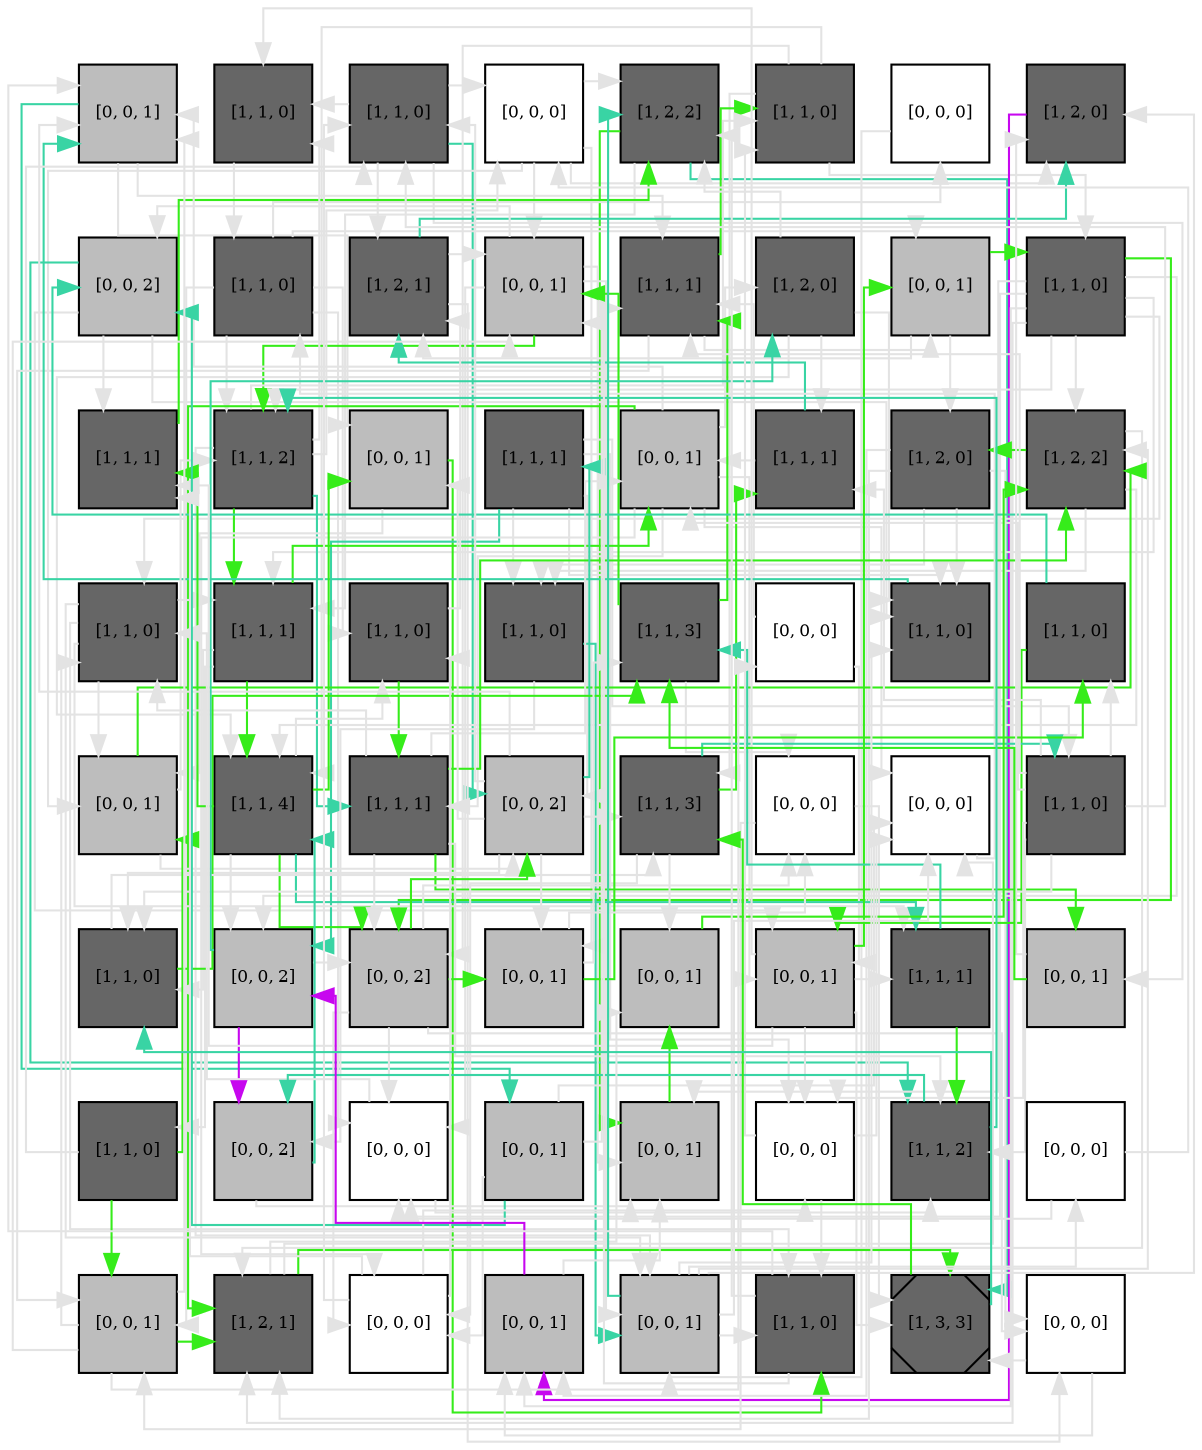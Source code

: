digraph layout  {
rankdir=TB;
splines=ortho;
node [fixedsize=false, style=filled, width="0.6"];
edge [constraint=false];
0 [fillcolor="#bdbdbd", fontsize=8, label="[0, 0, 1]", shape=square, tooltip="name: None,\nin_degree: 5,\nout_degree: 3"];
1 [fillcolor="#666666", fontsize=8, label="[1, 1, 0]", shape=square, tooltip="name:  Acetyl_CoA_acetyltransferase_gene ,\nin_degree: 3,\nout_degree: 1"];
2 [fillcolor="#666666", fontsize=8, label="[1, 1, 0]", shape=square, tooltip="name:  Statins ,\nin_degree: 4,\nout_degree: 5"];
3 [fillcolor="#FFFFFF", fontsize=8, label="[0, 0, 0]", shape=square, tooltip="name: None,\nin_degree: 3,\nout_degree: 5"];
4 [fillcolor="#666666", fontsize=8, label="[1, 2, 2]", shape=square, tooltip="name:  Geranyl_pyrophosphate ,\nin_degree: 5,\nout_degree: 3"];
5 [fillcolor="#666666", fontsize=8, label="[1, 1, 0]", shape=square, tooltip="name:  Septdehydrocholesterol ,\nin_degree: 3,\nout_degree: 4"];
6 [fillcolor="#FFFFFF", fontsize=8, label="[0, 0, 0]", shape=square, tooltip="name: None,\nin_degree: 1,\nout_degree: 1"];
7 [fillcolor="#666666", fontsize=8, label="[1, 2, 0]", shape=square, tooltip="name:  Mevalonic_Acid ,\nin_degree: 4,\nout_degree: 1"];
8 [fillcolor="#bdbdbd", fontsize=8, label="[0, 0, 2]", shape=square, tooltip="name: None,\nin_degree: 3,\nout_degree: 4"];
9 [fillcolor="#666666", fontsize=8, label="[1, 1, 0]", shape=square, tooltip="name:  Acetyl_CoA_acetyltransferase_RNA ,\nin_degree: 2,\nout_degree: 6"];
10 [fillcolor="#666666", fontsize=8, label="[1, 2, 1]", shape=square, tooltip="name:  HMG_CoA_Reductase ,\nin_degree: 4,\nout_degree: 3"];
11 [fillcolor="#bdbdbd", fontsize=8, label="[0, 0, 1]", shape=square, tooltip="name: None,\nin_degree: 5,\nout_degree: 5"];
12 [fillcolor="#666666", fontsize=8, label="[1, 1, 1]", shape=square, tooltip="name:  Cyp51_RNA ,\nin_degree: 5,\nout_degree: 3"];
13 [fillcolor="#666666", fontsize=8, label="[1, 2, 0]", shape=square, tooltip="name:  SREBP_SCAP ,\nin_degree: 2,\nout_degree: 4"];
14 [fillcolor="#bdbdbd", fontsize=8, label="[0, 0, 1]", shape=square, tooltip="name: None,\nin_degree: 3,\nout_degree: 3"];
15 [fillcolor="#666666", fontsize=8, label="[1, 1, 0]", shape=square, tooltip="name:  FPP_Synthase_gene ,\nin_degree: 2,\nout_degree: 10"];
16 [fillcolor="#666666", fontsize=8, label="[1, 1, 1]", shape=square, tooltip="name:  HMG_CoA_Reductase_gene ,\nin_degree: 4,\nout_degree: 1"];
17 [fillcolor="#666666", fontsize=8, label="[1, 1, 2]", shape=square, tooltip="name:  Desmosterol ,\nin_degree: 5,\nout_degree: 6"];
18 [fillcolor="#bdbdbd", fontsize=8, label="[0, 0, 1]", shape=square, tooltip="name: None,\nin_degree: 3,\nout_degree: 2"];
19 [fillcolor="#666666", fontsize=8, label="[1, 1, 1]", shape=square, tooltip="name:  FPP_Synthase_RNA ,\nin_degree: 1,\nout_degree: 6"];
20 [fillcolor="#bdbdbd", fontsize=8, label="[0, 0, 1]", shape=square, tooltip="name: None,\nin_degree: 4,\nout_degree: 7"];
21 [fillcolor="#666666", fontsize=8, label="[1, 1, 1]", shape=square, tooltip="name:  Insig_SREBP_SCAP ,\nin_degree: 3,\nout_degree: 2"];
22 [fillcolor="#666666", fontsize=8, label="[1, 2, 0]", shape=square, tooltip="name:  Acetoacetyl_CoA ,\nin_degree: 2,\nout_degree: 5"];
23 [fillcolor="#666666", fontsize=8, label="[1, 2, 2]", shape=square, tooltip="name:  Farnesyl_pyrophosphate ,\nin_degree: 5,\nout_degree: 4"];
24 [fillcolor="#666666", fontsize=8, label="[1, 1, 0]", shape=square, tooltip="name:  Cyp51 ,\nin_degree: 4,\nout_degree: 5"];
25 [fillcolor="#666666", fontsize=8, label="[1, 1, 1]", shape=square, tooltip="name:  Isopentenyl_pyrophosphate ,\nin_degree: 4,\nout_degree: 4"];
26 [fillcolor="#666666", fontsize=8, label="[1, 1, 0]", shape=square, tooltip="name:  Acetyl_CoA_acetyltransferase ,\nin_degree: 3,\nout_degree: 2"];
27 [fillcolor="#666666", fontsize=8, label="[1, 1, 0]", shape=square, tooltip="name:  Squaline ,\nin_degree: 3,\nout_degree: 2"];
28 [fillcolor="#666666", fontsize=8, label="[1, 1, 3]", shape=square, tooltip="name:  HMG_CoA_Synthase ,\nin_degree: 4,\nout_degree: 3"];
29 [fillcolor="#FFFFFF", fontsize=8, label="[0, 0, 0]", shape=square, tooltip="name: None,\nin_degree: 1,\nout_degree: 2"];
30 [fillcolor="#666666", fontsize=8, label="[1, 1, 0]", shape=square, tooltip="name:  HMG_CoA_Synthase_gene ,\nin_degree: 5,\nout_degree: 1"];
31 [fillcolor="#666666", fontsize=8, label="[1, 1, 0]", shape=square, tooltip="name:  mSREBP ,\nin_degree: 2,\nout_degree: 2"];
32 [fillcolor="#bdbdbd", fontsize=8, label="[0, 0, 1]", shape=square, tooltip="name: None,\nin_degree: 4,\nout_degree: 3"];
33 [fillcolor="#666666", fontsize=8, label="[1, 1, 4]", shape=square, tooltip="name:  pSREBP ,\nin_degree: 5,\nout_degree: 6"];
34 [fillcolor="#666666", fontsize=8, label="[1, 1, 1]", shape=square, tooltip="name:  Cyp51_gene ,\nin_degree: 3,\nout_degree: 6"];
35 [fillcolor="#bdbdbd", fontsize=8, label="[0, 0, 2]", shape=square, tooltip="name: None,\nin_degree: 4,\nout_degree: 7"];
36 [fillcolor="#666666", fontsize=8, label="[1, 1, 3]", shape=square, tooltip="name:  FPP_Synthase ,\nin_degree: 4,\nout_degree: 4"];
37 [fillcolor="#FFFFFF", fontsize=8, label="[0, 0, 0]", shape=square, tooltip="name: None,\nin_degree: 3,\nout_degree: 2"];
38 [fillcolor="#FFFFFF", fontsize=8, label="[0, 0, 0]", shape=square, tooltip="name: None,\nin_degree: 5,\nout_degree: 1"];
39 [fillcolor="#666666", fontsize=8, label="[1, 1, 0]", shape=square, tooltip="name:  HMG_CoA_Reductase_RNA ,\nin_degree: 2,\nout_degree: 8"];
40 [fillcolor="#666666", fontsize=8, label="[1, 1, 0]", shape=square, tooltip="name:  Lanosterol ,\nin_degree: 4,\nout_degree: 2"];
41 [fillcolor="#bdbdbd", fontsize=8, label="[0, 0, 2]", shape=square, tooltip="name: None,\nin_degree: 4,\nout_degree: 3"];
42 [fillcolor="#bdbdbd", fontsize=8, label="[0, 0, 2]", shape=square, tooltip="name: None,\nin_degree: 5,\nout_degree: 6"];
43 [fillcolor="#bdbdbd", fontsize=8, label="[0, 0, 1]", shape=square, tooltip="name: None,\nin_degree: 3,\nout_degree: 3"];
44 [fillcolor="#bdbdbd", fontsize=8, label="[0, 0, 1]", shape=square, tooltip="name: None,\nin_degree: 3,\nout_degree: 1"];
45 [fillcolor="#bdbdbd", fontsize=8, label="[0, 0, 1]", shape=square, tooltip="name: None,\nin_degree: 4,\nout_degree: 6"];
46 [fillcolor="#666666", fontsize=8, label="[1, 1, 1]", shape=square, tooltip="name:  Mevalonyl_pyrophosphate ,\nin_degree: 3,\nout_degree: 2"];
47 [fillcolor="#bdbdbd", fontsize=8, label="[0, 0, 1]", shape=square, tooltip="name: None,\nin_degree: 2,\nout_degree: 2"];
48 [fillcolor="#666666", fontsize=8, label="[1, 1, 0]", shape=square, tooltip="name:  Acetyl_CoA ,\nin_degree: 1,\nout_degree: 3"];
49 [fillcolor="#bdbdbd", fontsize=8, label="[0, 0, 2]", shape=square, tooltip="name: None,\nin_degree: 3,\nout_degree: 2"];
50 [fillcolor="#FFFFFF", fontsize=8, label="[0, 0, 0]", shape=square, tooltip="name: None,\nin_degree: 5,\nout_degree: 2"];
51 [fillcolor="#bdbdbd", fontsize=8, label="[0, 0, 1]", shape=square, tooltip="name: None,\nin_degree: 1,\nout_degree: 4"];
52 [fillcolor="#bdbdbd", fontsize=8, label="[0, 0, 1]", shape=square, tooltip="name: None,\nin_degree: 5,\nout_degree: 1"];
53 [fillcolor="#FFFFFF", fontsize=8, label="[0, 0, 0]", shape=square, tooltip="name: None,\nin_degree: 4,\nout_degree: 3"];
54 [fillcolor="#666666", fontsize=8, label="[1, 1, 2]", shape=square, tooltip="name:  HMG_CoA_Synthase_RNA ,\nin_degree: 5,\nout_degree: 2"];
55 [fillcolor="#FFFFFF", fontsize=8, label="[0, 0, 0]", shape=square, tooltip="name: None,\nin_degree: 1,\nout_degree: 2"];
56 [fillcolor="#bdbdbd", fontsize=8, label="[0, 0, 1]", shape=square, tooltip="name: None,\nin_degree: 4,\nout_degree: 5"];
57 [fillcolor="#666666", fontsize=8, label="[1, 2, 1]", shape=square, tooltip="name:  Cholesterol ,\nin_degree: 5,\nout_degree: 3"];
58 [fillcolor="#FFFFFF", fontsize=8, label="[0, 0, 0]", shape=square, tooltip="name: None,\nin_degree: 4,\nout_degree: 4"];
59 [fillcolor="#bdbdbd", fontsize=8, label="[0, 0, 1]", shape=square, tooltip="name: None,\nin_degree: 4,\nout_degree: 2"];
60 [fillcolor="#bdbdbd", fontsize=8, label="[0, 0, 1]", shape=square, tooltip="name: None,\nin_degree: 5,\nout_degree: 7"];
61 [fillcolor="#666666", fontsize=8, label="[1, 1, 0]", shape=square, tooltip="name:  Dimethyl_allyl_pyrophosphate ,\nin_degree: 4,\nout_degree: 3"];
62 [fillcolor="#666666", fontsize=8, label="[1, 3, 3]", shape=Msquare, tooltip="name:  HMG_CoA ,\nin_degree: 5,\nout_degree: 2"];
63 [fillcolor="#FFFFFF", fontsize=8, label="[0, 0, 0]", shape=square, tooltip="name: None,\nin_degree: 3,\nout_degree: 2"];
0 -> 12  [color=grey89, style="penwidth(0.1)", tooltip=" ", weight=1];
0 -> 51  [color="#39D4A4", style="penwidth(0.1)", tooltip="30( HMG_CoA_Synthase_gene ) to 54( HMG_CoA_Synthase_RNA )", weight=1];
0 -> 18  [color=grey89, style="penwidth(0.1)", tooltip=" ", weight=1];
1 -> 9  [color=grey89, style="penwidth(0.1)", tooltip=" ", weight=1];
2 -> 1  [color=grey89, style="penwidth(0.1)", tooltip=" ", weight=1];
2 -> 3  [color=grey89, style="penwidth(0.1)", tooltip=" ", weight=1];
2 -> 10  [color=grey89, style="penwidth(0.1)", tooltip=" ", weight=1];
2 -> 47  [color=grey89, style="penwidth(0.1)", tooltip=" ", weight=1];
2 -> 35  [color="#39D4A4", style="penwidth(0.1)", tooltip="2( Statins ) to 13( SREBP_SCAP )", weight=1];
3 -> 4  [color=grey89, style="penwidth(0.1)", tooltip=" ", weight=1];
3 -> 11  [color=grey89, style="penwidth(0.1)", tooltip=" ", weight=1];
3 -> 32  [color=grey89, style="penwidth(0.1)", tooltip=" ", weight=1];
3 -> 43  [color=grey89, style="penwidth(0.1)", tooltip=" ", weight=1];
3 -> 7  [color=grey89, style="penwidth(0.1)", tooltip=" ", weight=1];
4 -> 62  [color="#39D4A4", style="penwidth(0.1)", tooltip="16( HMG_CoA_Reductase_gene ) to 39( HMG_CoA_Reductase_RNA )", weight=1];
4 -> 52  [color="#36EC1A", style="penwidth(0.1)", tooltip="4( Geranyl_pyrophosphate ) to 23( Farnesyl_pyrophosphate )", weight=1];
4 -> 25  [color=grey89, style="penwidth(0.1)", tooltip=" ", weight=1];
5 -> 15  [color=grey89, style="penwidth(0.1)", tooltip=" ", weight=1];
5 -> 42  [color=grey89, style="penwidth(0.1)", tooltip=" ", weight=1];
5 -> 36  [color=grey89, style="penwidth(0.1)", tooltip=" ", weight=1];
5 -> 33  [color=grey89, style="penwidth(0.1)", tooltip=" ", weight=1];
6 -> 60  [color=grey89, style="penwidth(0.1)", tooltip=" ", weight=1];
7 -> 59  [color="#C707EF", style="penwidth(0.1)", tooltip="7( Mevalonic_Acid ) to 46( Mevalonyl_pyrophosphate )", weight=1];
8 -> 16  [color=grey89, style="penwidth(0.1)", tooltip=" ", weight=1];
8 -> 30  [color=grey89, style="penwidth(0.1)", tooltip=" ", weight=1];
8 -> 45  [color=grey89, style="penwidth(0.1)", tooltip=" ", weight=1];
8 -> 54  [color="#39D4A4", style="penwidth(0.1)", tooltip="30( HMG_CoA_Synthase_gene ) to 54( HMG_CoA_Synthase_RNA )", weight=1];
9 -> 17  [color=grey89, style="penwidth(0.1)", tooltip=" ", weight=1];
9 -> 56  [color=grey89, style="penwidth(0.1)", tooltip=" ", weight=1];
9 -> 26  [color=grey89, style="penwidth(0.1)", tooltip=" ", weight=1];
9 -> 50  [color=grey89, style="penwidth(0.1)", tooltip=" ", weight=1];
9 -> 14  [color=grey89, style="penwidth(0.1)", tooltip=" ", weight=1];
9 -> 6  [color=grey89, style="penwidth(0.1)", tooltip=" ", weight=1];
10 -> 11  [color=grey89, style="penwidth(0.1)", tooltip=" ", weight=1];
10 -> 63  [color=grey89, style="penwidth(0.1)", tooltip=" ", weight=1];
10 -> 7  [color="#39D4A4", style="penwidth(0.1)", tooltip="62( HMG_CoA ) to 7( Mevalonic_Acid )", weight=1];
11 -> 8  [color=grey89, style="penwidth(0.1)", tooltip=" ", weight=1];
11 -> 60  [color=grey89, style="penwidth(0.1)", tooltip=" ", weight=1];
11 -> 50  [color=grey89, style="penwidth(0.1)", tooltip=" ", weight=1];
11 -> 52  [color=grey89, style="penwidth(0.1)", tooltip=" ", weight=1];
11 -> 17  [color="#36EC1A", style="penwidth(0.1)", tooltip="40( Lanosterol ) to 17( Desmosterol )", weight=1];
12 -> 14  [color=grey89, style="penwidth(0.1)", tooltip=" ", weight=1];
12 -> 56  [color=grey89, style="penwidth(0.1)", tooltip=" ", weight=1];
12 -> 5  [color="#36EC1A", style="penwidth(0.1)", tooltip="40( Lanosterol ) to 5( Septdehydrocholesterol )", weight=1];
13 -> 21  [color=grey89, style="penwidth(0.1)", tooltip=" ", weight=1];
13 -> 33  [color=grey89, style="penwidth(0.1)", tooltip=" ", weight=1];
13 -> 30  [color=grey89, style="penwidth(0.1)", tooltip=" ", weight=1];
13 -> 4  [color=grey89, style="penwidth(0.1)", tooltip=" ", weight=1];
14 -> 15  [color="#36EC1A", style="penwidth(0.1)", tooltip="31( mSREBP ) to 15( FPP_Synthase_gene )", weight=1];
14 -> 22  [color=grey89, style="penwidth(0.1)", tooltip=" ", weight=1];
14 -> 10  [color=grey89, style="penwidth(0.1)", tooltip=" ", weight=1];
15 -> 23  [color=grey89, style="penwidth(0.1)", tooltip=" ", weight=1];
15 -> 42  [color="#36EC1A", style="penwidth(0.1)", tooltip="15( FPP_Synthase_gene ) to 19( FPP_Synthase_RNA )", weight=1];
15 -> 25  [color=grey89, style="penwidth(0.1)", tooltip=" ", weight=1];
15 -> 41  [color=grey89, style="penwidth(0.1)", tooltip=" ", weight=1];
15 -> 24  [color=grey89, style="penwidth(0.1)", tooltip=" ", weight=1];
15 -> 17  [color=grey89, style="penwidth(0.1)", tooltip=" ", weight=1];
15 -> 50  [color=grey89, style="penwidth(0.1)", tooltip=" ", weight=1];
15 -> 59  [color=grey89, style="penwidth(0.1)", tooltip=" ", weight=1];
15 -> 52  [color=grey89, style="penwidth(0.1)", tooltip=" ", weight=1];
15 -> 57  [color=grey89, style="penwidth(0.1)", tooltip=" ", weight=1];
16 -> 4  [color="#36EC1A", style="penwidth(0.1)", tooltip="25( Isopentenyl_pyrophosphate ) to 4( Geranyl_pyrophosphate )", weight=1];
17 -> 25  [color="#36EC1A", style="penwidth(0.1)", tooltip="46( Mevalonyl_pyrophosphate ) to 25( Isopentenyl_pyrophosphate )", weight=1];
17 -> 34  [color="#39D4A4", style="penwidth(0.1)", tooltip="31( mSREBP ) to 34( Cyp51_gene )", weight=1];
17 -> 60  [color=grey89, style="penwidth(0.1)", tooltip=" ", weight=1];
17 -> 3  [color=grey89, style="penwidth(0.1)", tooltip=" ", weight=1];
17 -> 5  [color=grey89, style="penwidth(0.1)", tooltip=" ", weight=1];
17 -> 1  [color=grey89, style="penwidth(0.1)", tooltip=" ", weight=1];
18 -> 61  [color="#36EC1A", style="penwidth(0.1)", tooltip="25( Isopentenyl_pyrophosphate ) to 61( Dimethyl_allyl_pyrophosphate )", weight=1];
18 -> 32  [color=grey89, style="penwidth(0.1)", tooltip=" ", weight=1];
19 -> 27  [color=grey89, style="penwidth(0.1)", tooltip=" ", weight=1];
19 -> 41  [color="#39D4A4", style="penwidth(0.1)", tooltip="2( Statins ) to 13( SREBP_SCAP )", weight=1];
19 -> 35  [color=grey89, style="penwidth(0.1)", tooltip=" ", weight=1];
19 -> 30  [color=grey89, style="penwidth(0.1)", tooltip=" ", weight=1];
19 -> 53  [color=grey89, style="penwidth(0.1)", tooltip=" ", weight=1];
19 -> 39  [color=grey89, style="penwidth(0.1)", tooltip=" ", weight=1];
20 -> 13  [color=grey89, style="penwidth(0.1)", tooltip=" ", weight=1];
20 -> 45  [color=grey89, style="penwidth(0.1)", tooltip=" ", weight=1];
20 -> 34  [color=grey89, style="penwidth(0.1)", tooltip=" ", weight=1];
20 -> 0  [color=grey89, style="penwidth(0.1)", tooltip=" ", weight=1];
20 -> 58  [color=grey89, style="penwidth(0.1)", tooltip=" ", weight=1];
20 -> 38  [color=grey89, style="penwidth(0.1)", tooltip=" ", weight=1];
20 -> 57  [color="#36EC1A", style="penwidth(0.1)", tooltip="17( Desmosterol ) to 57( Cholesterol )", weight=1];
21 -> 10  [color="#39D4A4", style="penwidth(0.1)", tooltip="62( HMG_CoA ) to 7( Mevalonic_Acid )", weight=1];
21 -> 20  [color=grey89, style="penwidth(0.1)", tooltip=" ", weight=1];
22 -> 30  [color=grey89, style="penwidth(0.1)", tooltip=" ", weight=1];
22 -> 59  [color=grey89, style="penwidth(0.1)", tooltip=" ", weight=1];
22 -> 27  [color=grey89, style="penwidth(0.1)", tooltip=" ", weight=1];
22 -> 57  [color=grey89, style="penwidth(0.1)", tooltip=" ", weight=1];
22 -> 63  [color=grey89, style="penwidth(0.1)", tooltip=" ", weight=1];
23 -> 27  [color=grey89, style="penwidth(0.1)", tooltip=" ", weight=1];
23 -> 57  [color=grey89, style="penwidth(0.1)", tooltip=" ", weight=1];
23 -> 22  [color="#36EC1A", style="penwidth(0.1)", tooltip="26( Acetyl_CoA_acetyltransferase ) to 22( Acetoacetyl_CoA )", weight=1];
23 -> 33  [color=grey89, style="penwidth(0.1)", tooltip=" ", weight=1];
24 -> 25  [color=grey89, style="penwidth(0.1)", tooltip=" ", weight=1];
24 -> 32  [color=grey89, style="penwidth(0.1)", tooltip=" ", weight=1];
24 -> 46  [color=grey89, style="penwidth(0.1)", tooltip=" ", weight=1];
24 -> 61  [color=grey89, style="penwidth(0.1)", tooltip=" ", weight=1];
24 -> 60  [color=grey89, style="penwidth(0.1)", tooltip=" ", weight=1];
25 -> 33  [color="#36EC1A", style="penwidth(0.1)", tooltip="25( Isopentenyl_pyrophosphate ) to 4( Geranyl_pyrophosphate )", weight=1];
25 -> 40  [color=grey89, style="penwidth(0.1)", tooltip=" ", weight=1];
25 -> 48  [color=grey89, style="penwidth(0.1)", tooltip=" ", weight=1];
25 -> 20  [color="#36EC1A", style="penwidth(0.1)", tooltip="17( Desmosterol ) to 57( Cholesterol )", weight=1];
26 -> 34  [color="#36EC1A", style="penwidth(0.1)", tooltip="26( Acetyl_CoA_acetyltransferase ) to 22( Acetoacetyl_CoA )", weight=1];
26 -> 10  [color=grey89, style="penwidth(0.1)", tooltip=" ", weight=1];
27 -> 60  [color="#39D4A4", style="penwidth(0.1)", tooltip="27( Squaline ) to 40( Lanosterol )", weight=1];
27 -> 49  [color=grey89, style="penwidth(0.1)", tooltip=" ", weight=1];
28 -> 12  [color="#36EC1A", style="penwidth(0.1)", tooltip="34( Cyp51_gene ) to 12( Cyp51_RNA )", weight=1];
28 -> 11  [color="#36EC1A", style="penwidth(0.1)", tooltip="40( Lanosterol ) to 17( Desmosterol )", weight=1];
28 -> 37  [color=grey89, style="penwidth(0.1)", tooltip=" ", weight=1];
29 -> 12  [color=grey89, style="penwidth(0.1)", tooltip=" ", weight=1];
29 -> 45  [color=grey89, style="penwidth(0.1)", tooltip=" ", weight=1];
30 -> 0  [color="#39D4A4", style="penwidth(0.1)", tooltip="30( HMG_CoA_Synthase_gene ) to 54( HMG_CoA_Synthase_RNA )", weight=1];
31 -> 45  [color="#36EC1A", style="penwidth(0.1)", tooltip="31( mSREBP ) to 15( FPP_Synthase_gene )", weight=1];
31 -> 8  [color="#39D4A4", style="penwidth(0.1)", tooltip="31( mSREBP ) to 34( Cyp51_gene )", weight=1];
32 -> 35  [color=grey89, style="penwidth(0.1)", tooltip=" ", weight=1];
32 -> 17  [color=grey89, style="penwidth(0.1)", tooltip=" ", weight=1];
32 -> 23  [color="#36EC1A", style="penwidth(0.1)", tooltip="48( Acetyl_CoA ) to 22( Acetoacetyl_CoA )", weight=1];
33 -> 41  [color=grey89, style="penwidth(0.1)", tooltip=" ", weight=1];
33 -> 26  [color=grey89, style="penwidth(0.1)", tooltip=" ", weight=1];
33 -> 16  [color="#36EC1A", style="penwidth(0.1)", tooltip="25( Isopentenyl_pyrophosphate ) to 4( Geranyl_pyrophosphate )", weight=1];
33 -> 46  [color="#39D4A4", style="penwidth(0.1)", tooltip="54( HMG_CoA_Synthase_RNA ) to 28( HMG_CoA_Synthase )", weight=1];
33 -> 18  [color="#36EC1A", style="penwidth(0.1)", tooltip="25( Isopentenyl_pyrophosphate ) to 61( Dimethyl_allyl_pyrophosphate )", weight=1];
33 -> 42  [color="#36EC1A", style="penwidth(0.1)", tooltip="33( pSREBP ) to 31( mSREBP )", weight=1];
34 -> 42  [color=grey89, style="penwidth(0.1)", tooltip=" ", weight=1];
34 -> 47  [color="#36EC1A", style="penwidth(0.1)", tooltip="34( Cyp51_gene ) to 12( Cyp51_RNA )", weight=1];
34 -> 24  [color=grey89, style="penwidth(0.1)", tooltip=" ", weight=1];
34 -> 54  [color=grey89, style="penwidth(0.1)", tooltip=" ", weight=1];
34 -> 23  [color="#36EC1A", style="penwidth(0.1)", tooltip="26( Acetyl_CoA_acetyltransferase ) to 22( Acetoacetyl_CoA )", weight=1];
34 -> 20  [color=grey89, style="penwidth(0.1)", tooltip=" ", weight=1];
35 -> 36  [color=grey89, style="penwidth(0.1)", tooltip=" ", weight=1];
35 -> 43  [color=grey89, style="penwidth(0.1)", tooltip=" ", weight=1];
35 -> 18  [color=grey89, style="penwidth(0.1)", tooltip=" ", weight=1];
35 -> 2  [color=grey89, style="penwidth(0.1)", tooltip=" ", weight=1];
35 -> 0  [color=grey89, style="penwidth(0.1)", tooltip=" ", weight=1];
35 -> 19  [color="#39D4A4", style="penwidth(0.1)", tooltip="2( Statins ) to 13( SREBP_SCAP )", weight=1];
35 -> 40  [color=grey89, style="penwidth(0.1)", tooltip=" ", weight=1];
36 -> 44  [color=grey89, style="penwidth(0.1)", tooltip=" ", weight=1];
36 -> 39  [color="#39D4A4", style="penwidth(0.1)", tooltip="16( HMG_CoA_Reductase_gene ) to 39( HMG_CoA_Reductase_RNA )", weight=1];
36 -> 21  [color="#36EC1A", style="penwidth(0.1)", tooltip="57( Cholesterol ) to 21( Insig_SREBP_SCAP )", weight=1];
36 -> 58  [color=grey89, style="penwidth(0.1)", tooltip=" ", weight=1];
37 -> 56  [color=grey89, style="penwidth(0.1)", tooltip=" ", weight=1];
37 -> 62  [color=grey89, style="penwidth(0.1)", tooltip=" ", weight=1];
38 -> 9  [color=grey89, style="penwidth(0.1)", tooltip=" ", weight=1];
39 -> 21  [color=grey89, style="penwidth(0.1)", tooltip=" ", weight=1];
39 -> 20  [color=grey89, style="penwidth(0.1)", tooltip=" ", weight=1];
39 -> 54  [color=grey89, style="penwidth(0.1)", tooltip=" ", weight=1];
39 -> 53  [color=grey89, style="penwidth(0.1)", tooltip=" ", weight=1];
39 -> 12  [color=grey89, style="penwidth(0.1)", tooltip=" ", weight=1];
39 -> 31  [color=grey89, style="penwidth(0.1)", tooltip=" ", weight=1];
39 -> 40  [color=grey89, style="penwidth(0.1)", tooltip=" ", weight=1];
39 -> 2  [color=grey89, style="penwidth(0.1)", tooltip=" ", weight=1];
40 -> 36  [color=grey89, style="penwidth(0.1)", tooltip=" ", weight=1];
40 -> 28  [color="#36EC1A", style="penwidth(0.1)", tooltip="40( Lanosterol ) to 17( Desmosterol )", weight=1];
41 -> 42  [color=grey89, style="penwidth(0.1)", tooltip=" ", weight=1];
41 -> 49  [color="#C707EF", style="penwidth(0.1)", tooltip="7( Mevalonic_Acid ) to 46( Mevalonyl_pyrophosphate )", weight=1];
41 -> 13  [color="#39D4A4", style="penwidth(0.1)", tooltip="2( Statins ) to 13( SREBP_SCAP )", weight=1];
42 -> 43  [color="#36EC1A", style="penwidth(0.1)", tooltip="33( pSREBP ) to 31( mSREBP )", weight=1];
42 -> 50  [color=grey89, style="penwidth(0.1)", tooltip=" ", weight=1];
42 -> 37  [color=grey89, style="penwidth(0.1)", tooltip=" ", weight=1];
42 -> 58  [color=grey89, style="penwidth(0.1)", tooltip=" ", weight=1];
42 -> 63  [color=grey89, style="penwidth(0.1)", tooltip=" ", weight=1];
42 -> 35  [color="#36EC1A", style="penwidth(0.1)", tooltip="15( FPP_Synthase_gene ) to 19( FPP_Synthase_RNA )", weight=1];
43 -> 28  [color=grey89, style="penwidth(0.1)", tooltip=" ", weight=1];
43 -> 37  [color=grey89, style="penwidth(0.1)", tooltip=" ", weight=1];
43 -> 31  [color="#36EC1A", style="penwidth(0.1)", tooltip="33( pSREBP ) to 31( mSREBP )", weight=1];
44 -> 23  [color="#36EC1A", style="penwidth(0.1)", tooltip="4( Geranyl_pyrophosphate ) to 23( Farnesyl_pyrophosphate )", weight=1];
45 -> 46  [color=grey89, style="penwidth(0.1)", tooltip=" ", weight=1];
45 -> 53  [color=grey89, style="penwidth(0.1)", tooltip=" ", weight=1];
45 -> 62  [color=grey89, style="penwidth(0.1)", tooltip=" ", weight=1];
45 -> 1  [color=grey89, style="penwidth(0.1)", tooltip=" ", weight=1];
45 -> 14  [color="#36EC1A", style="penwidth(0.1)", tooltip="31( mSREBP ) to 15( FPP_Synthase_gene )", weight=1];
45 -> 16  [color=grey89, style="penwidth(0.1)", tooltip=" ", weight=1];
46 -> 54  [color="#36EC1A", style="penwidth(0.1)", tooltip="46( Mevalonyl_pyrophosphate ) to 25( Isopentenyl_pyrophosphate )", weight=1];
46 -> 28  [color="#39D4A4", style="penwidth(0.1)", tooltip="54( HMG_CoA_Synthase_RNA ) to 28( HMG_CoA_Synthase )", weight=1];
47 -> 28  [color="#36EC1A", style="penwidth(0.1)", tooltip="34( Cyp51_gene ) to 12( Cyp51_RNA )", weight=1];
47 -> 7  [color=grey89, style="penwidth(0.1)", tooltip=" ", weight=1];
48 -> 56  [color="#36EC1A", style="penwidth(0.1)", tooltip="48( Acetyl_CoA ) to 62( HMG_CoA )", weight=1];
48 -> 2  [color=grey89, style="penwidth(0.1)", tooltip=" ", weight=1];
48 -> 32  [color="#36EC1A", style="penwidth(0.1)", tooltip="48( Acetyl_CoA ) to 22( Acetoacetyl_CoA )", weight=1];
49 -> 33  [color="#39D4A4", style="penwidth(0.1)", tooltip="54( HMG_CoA_Synthase_RNA ) to 28( HMG_CoA_Synthase )", weight=1];
49 -> 52  [color=grey89, style="penwidth(0.1)", tooltip=" ", weight=1];
50 -> 54  [color=grey89, style="penwidth(0.1)", tooltip=" ", weight=1];
50 -> 24  [color=grey89, style="penwidth(0.1)", tooltip=" ", weight=1];
51 -> 58  [color=grey89, style="penwidth(0.1)", tooltip=" ", weight=1];
51 -> 8  [color="#39D4A4", style="penwidth(0.1)", tooltip="30( HMG_CoA_Synthase_gene ) to 54( HMG_CoA_Synthase_RNA )", weight=1];
51 -> 38  [color=grey89, style="penwidth(0.1)", tooltip=" ", weight=1];
51 -> 12  [color=grey89, style="penwidth(0.1)", tooltip=" ", weight=1];
52 -> 44  [color="#36EC1A", style="penwidth(0.1)", tooltip="4( Geranyl_pyrophosphate ) to 23( Farnesyl_pyrophosphate )", weight=1];
53 -> 61  [color=grey89, style="penwidth(0.1)", tooltip=" ", weight=1];
53 -> 5  [color=grey89, style="penwidth(0.1)", tooltip=" ", weight=1];
53 -> 38  [color=grey89, style="penwidth(0.1)", tooltip=" ", weight=1];
54 -> 49  [color="#39D4A4", style="penwidth(0.1)", tooltip="54( HMG_CoA_Synthase_RNA ) to 28( HMG_CoA_Synthase )", weight=1];
54 -> 17  [color="#39D4A4", style="penwidth(0.1)", tooltip="31( mSREBP ) to 34( Cyp51_gene )", weight=1];
55 -> 50  [color=grey89, style="penwidth(0.1)", tooltip=" ", weight=1];
55 -> 3  [color=grey89, style="penwidth(0.1)", tooltip=" ", weight=1];
56 -> 57  [color="#36EC1A", style="penwidth(0.1)", tooltip="48( Acetyl_CoA ) to 62( HMG_CoA )", weight=1];
56 -> 0  [color=grey89, style="penwidth(0.1)", tooltip=" ", weight=1];
56 -> 29  [color=grey89, style="penwidth(0.1)", tooltip=" ", weight=1];
56 -> 24  [color=grey89, style="penwidth(0.1)", tooltip=" ", weight=1];
56 -> 11  [color=grey89, style="penwidth(0.1)", tooltip=" ", weight=1];
57 -> 62  [color="#36EC1A", style="penwidth(0.1)", tooltip="57( Cholesterol ) to 21( Insig_SREBP_SCAP )", weight=1];
57 -> 38  [color=grey89, style="penwidth(0.1)", tooltip=" ", weight=1];
57 -> 44  [color=grey89, style="penwidth(0.1)", tooltip=" ", weight=1];
58 -> 53  [color=grey89, style="penwidth(0.1)", tooltip=" ", weight=1];
58 -> 26  [color=grey89, style="penwidth(0.1)", tooltip=" ", weight=1];
58 -> 2  [color=grey89, style="penwidth(0.1)", tooltip=" ", weight=1];
58 -> 16  [color=grey89, style="penwidth(0.1)", tooltip=" ", weight=1];
59 -> 52  [color=grey89, style="penwidth(0.1)", tooltip=" ", weight=1];
59 -> 41  [color="#C707EF", style="penwidth(0.1)", tooltip="7( Mevalonic_Acid ) to 46( Mevalonyl_pyrophosphate )", weight=1];
60 -> 61  [color=grey89, style="penwidth(0.1)", tooltip=" ", weight=1];
60 -> 55  [color=grey89, style="penwidth(0.1)", tooltip=" ", weight=1];
60 -> 4  [color="#39D4A4", style="penwidth(0.1)", tooltip="27( Squaline ) to 40( Lanosterol )", weight=1];
60 -> 7  [color=grey89, style="penwidth(0.1)", tooltip=" ", weight=1];
60 -> 23  [color=grey89, style="penwidth(0.1)", tooltip=" ", weight=1];
60 -> 30  [color=grey89, style="penwidth(0.1)", tooltip=" ", weight=1];
60 -> 38  [color=grey89, style="penwidth(0.1)", tooltip=" ", weight=1];
61 -> 4  [color=grey89, style="penwidth(0.1)", tooltip=" ", weight=1];
61 -> 0  [color=grey89, style="penwidth(0.1)", tooltip=" ", weight=1];
61 -> 11  [color=grey89, style="penwidth(0.1)", tooltip=" ", weight=1];
62 -> 40  [color="#39D4A4", style="penwidth(0.1)", tooltip="27( Squaline ) to 40( Lanosterol )", weight=1];
62 -> 36  [color="#36EC1A", style="penwidth(0.1)", tooltip="57( Cholesterol ) to 21( Insig_SREBP_SCAP )", weight=1];
63 -> 62  [color=grey89, style="penwidth(0.1)", tooltip=" ", weight=1];
63 -> 59  [color=grey89, style="penwidth(0.1)", tooltip=" ", weight=1];
edge [constraint=true, style=invis];

0 -> 8 -> 16 -> 24 -> 32 -> 40 -> 48 -> 56;
1 -> 9 -> 17 -> 25 -> 33 -> 41 -> 49 -> 57;
2 -> 10 -> 18 -> 26 -> 34 -> 42 -> 50 -> 58;
3 -> 11 -> 19 -> 27 -> 35 -> 43 -> 51 -> 59;
4 -> 12 -> 20 -> 28 -> 36 -> 44 -> 52 -> 60;
5 -> 13 -> 21 -> 29 -> 37 -> 45 -> 53 -> 61;
6 -> 14 -> 22 -> 30 -> 38 -> 46 -> 54 -> 62;
7 -> 15 -> 23 -> 31 -> 39 -> 47 -> 55 -> 63;
rank = same {0 -> 1 -> 2 -> 3 -> 4 -> 5 -> 6 -> 7};
rank = same {8 -> 9 -> 10 -> 11 -> 12 -> 13 -> 14 -> 15};
rank = same {16 -> 17 -> 18 -> 19 -> 20 -> 21 -> 22 -> 23};
rank = same {24 -> 25 -> 26 -> 27 -> 28 -> 29 -> 30 -> 31};
rank = same {32 -> 33 -> 34 -> 35 -> 36 -> 37 -> 38 -> 39};
rank = same {40 -> 41 -> 42 -> 43 -> 44 -> 45 -> 46 -> 47};
rank = same {48 -> 49 -> 50 -> 51 -> 52 -> 53 -> 54 -> 55};
rank = same {56 -> 57 -> 58 -> 59 -> 60 -> 61 -> 62 -> 63};
}